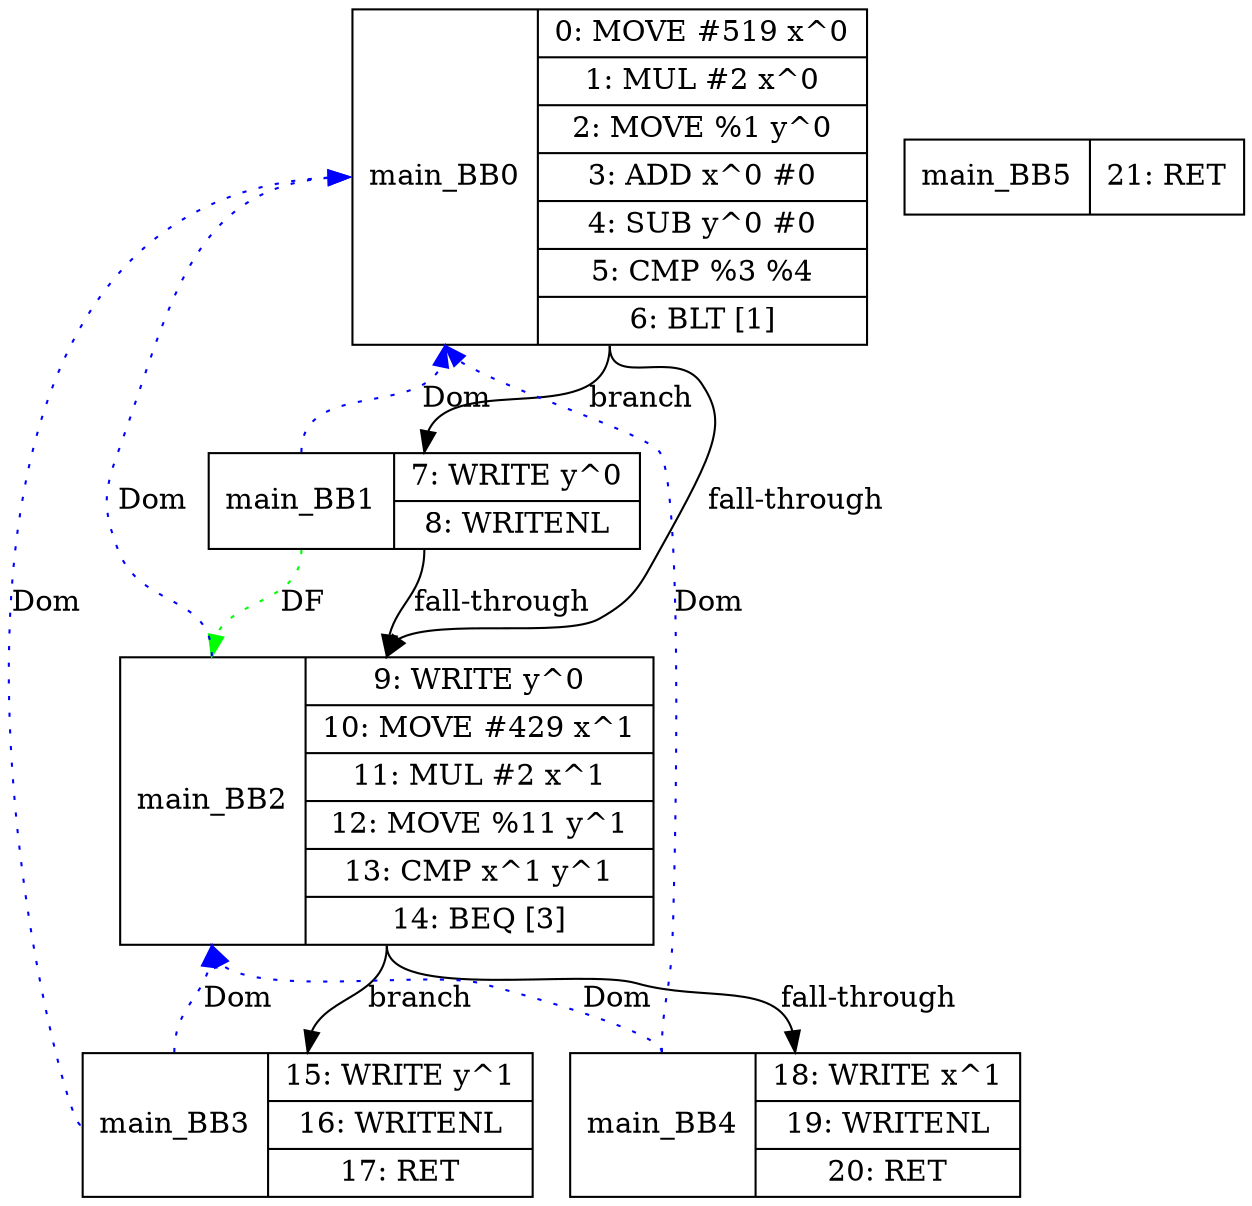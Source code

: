 diGraph G { 
main_BB0 [shape=record, label="<b>main_BB0| {0: MOVE #519 x^0|1: MUL #2 x^0|2: MOVE %1 y^0|3: ADD x^0 #0|4: SUB y^0 #0|5: CMP %3 %4|6: BLT [1]}"];
main_BB1 [shape=record, label="<b>main_BB1| {7: WRITE y^0|8: WRITENL }"];
main_BB2 [shape=record, label="<b>main_BB2| {9: WRITE y^0|10: MOVE #429 x^1|11: MUL #2 x^1|12: MOVE %11 y^1|13: CMP x^1 y^1|14: BEQ [3]}"];
main_BB3 [shape=record, label="<b>main_BB3| {15: WRITE y^1|16: WRITENL |17: RET }"];
main_BB4 [shape=record, label="<b>main_BB4| {18: WRITE x^1|19: WRITENL |20: RET }"];
main_BB5 [shape=record, label="<b>main_BB5| {21: RET }"];

main_BB0:s -> main_BB1:n [label="branch"];
main_BB0:s -> main_BB2:n [label="fall-through"];
main_BB1:s -> main_BB2:n [label="fall-through"];
main_BB2:s -> main_BB3:n [label="branch"];
main_BB2:s -> main_BB4:n [label="fall-through"];
main_BB1:b -> main_BB0:b [color=blue, style=dotted, label="Dom"];
main_BB2:b -> main_BB0:b [color=blue, style=dotted, label="Dom"];
main_BB3:b -> main_BB0:b [color=blue, style=dotted, label="Dom"];
main_BB3:b -> main_BB2:b [color=blue, style=dotted, label="Dom"];
main_BB4:b -> main_BB0:b [color=blue, style=dotted, label="Dom"];
main_BB4:b -> main_BB2:b [color=blue, style=dotted, label="Dom"];
main_BB1:b -> main_BB2:b [color=green, style=dotted, label="DF"];


}
